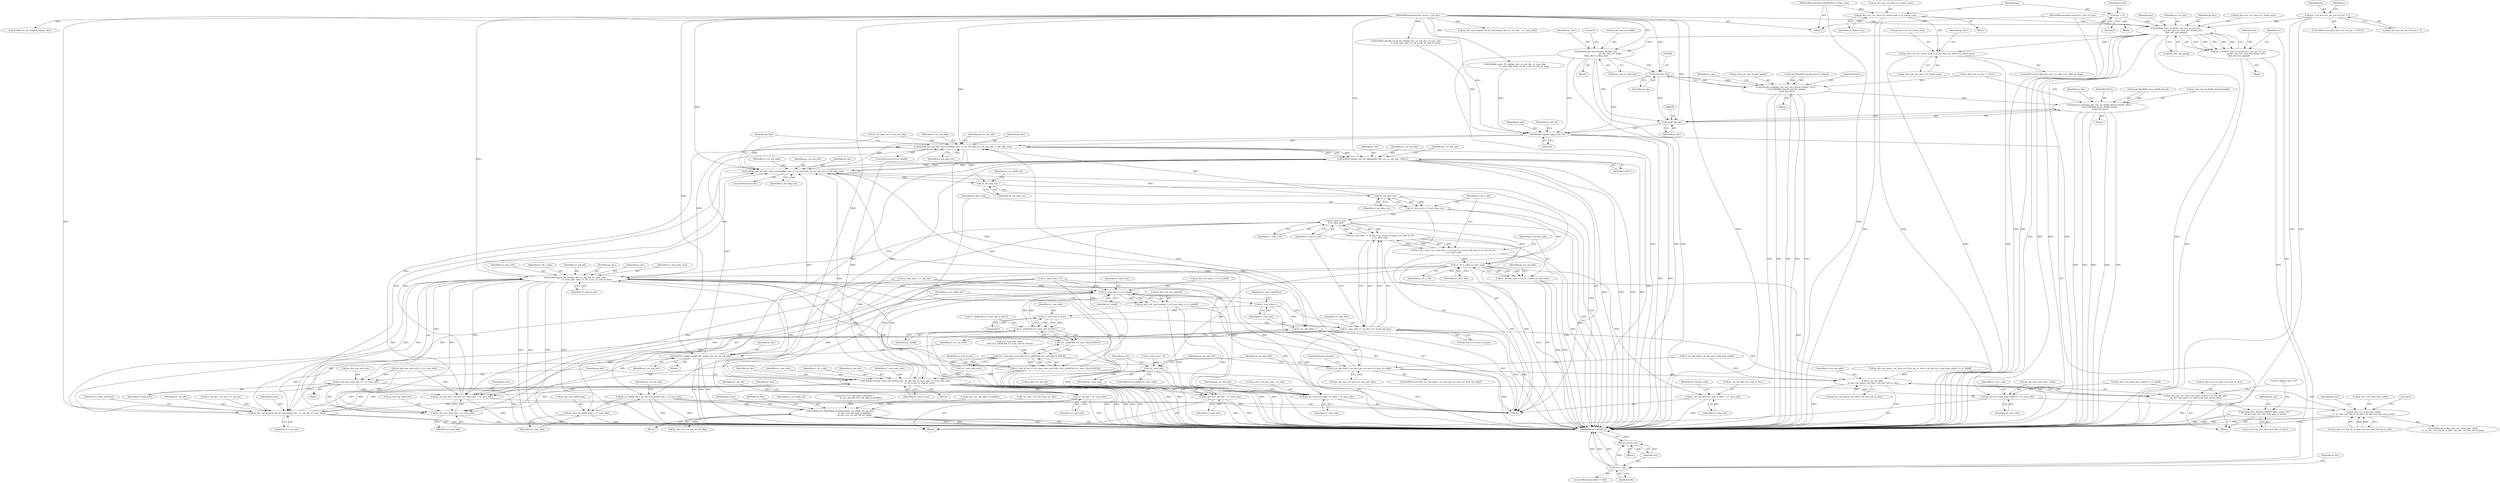 digraph "0_Android_0b23c81c3dd9ec38f7e6806a3955fed1925541a0_1@array" {
"1000369" [label="(Call,ih264d_start_of_pic(ps_dec, poc, ps_cur_poc,\n                        ps_dec->ps_cur_slice->u2_frame_num,\n &ps_dec->ps_pps[j]))"];
"1000132" [label="(MethodParameterIn,dec_struct_t * ps_dec)"];
"1000280" [label="(Call,poc = ps_dec->ps_cur_pic->i4_poc + 2)"];
"1000249" [label="(Call,poc = 0)"];
"1000136" [label="(MethodParameterIn,pocstruct_t *ps_cur_poc)"];
"1000238" [label="(Call,ps_dec->ps_cur_slice->u2_frame_num = u2_frame_num)"];
"1000135" [label="(MethodParameterIn,UWORD16 u2_frame_num)"];
"1000367" [label="(Call,ret = ih264d_start_of_pic(ps_dec, poc, ps_cur_poc,\n                        ps_dec->ps_cur_slice->u2_frame_num,\n &ps_dec->ps_pps[j]))"];
"1000385" [label="(Call,ret != OK)"];
"1000389" [label="(Return,return ret;)"];
"1000408" [label="(Call,ih264d_get_next_display_field(ps_dec,\n                                              ps_dec->ps_out_buffer,\n &(ps_dec->s_disp_op)))"];
"1000463" [label="(Call,(void *)ps_dec)"];
"1000455" [label="(Call,ithread_create(ps_dec->pv_dec_thread_handle, NULL,\n (void *)ih264d_decode_picture_thread,\n (void *)ps_dec))"];
"1000499" [label="(Call,ithread_create(ps_dec->pv_bs_deblk_thread_handle, NULL,\n (void *)ih264d_recon_deblk_thread,\n (void *)ps_dec))"];
"1000507" [label="(Call,(void *)ps_dec)"];
"1001034" [label="(Call,ih264d_update_qp(ps_dec, 0))"];
"1001132" [label="(Call,ih264d_get_mb_info_cavlc_mbaff(ps_dec, i2_cur_mb_addr, ps_cur_mb_info, i2_mb_skip_run))"];
"1001203" [label="(Call,ih264d_update_nnz_for_skipmb(ps_dec, ps_cur_mb_info, CAVLC))"];
"1001138" [label="(Call,ih264d_get_mb_info_cavlc_nonmbaff(ps_dec, i2_cur_mb_addr, ps_cur_mb_info, i2_mb_skip_run))"];
"1001219" [label="(Call,i2_mb_skip_run--)"];
"1001264" [label="(Call,!i2_mb_skip_run)"];
"1001262" [label="(Call,u1_slice_end = !i2_mb_skip_run)"];
"1001274" [label="(Call,u1_end_of_row\n || u1_slice_end)"];
"1001268" [label="(Call,(u1_num_mbs == ps_dec->u1_recon_mb_grp) || u1_end_of_row\n || u1_slice_end)"];
"1001266" [label="(Call,u1_tfr_n_mb = (u1_num_mbs == ps_dec->u1_recon_mb_grp) || u1_end_of_row\n || u1_slice_end)"];
"1001279" [label="(Call,u1_tfr_n_mb || u1_slice_end)"];
"1001071" [label="(Call,!u1_slice_end)"];
"1001277" [label="(Call,u1_decode_nmb = u1_tfr_n_mb || u1_slice_end)"];
"1001282" [label="(Call,ps_cur_mb_info->u1_end_of_slice = u1_slice_end)"];
"1001314" [label="(Call,ih264d_parse_tfr_nmb(ps_dec, u1_mb_idx, u1_num_mbs,\n                                     u1_num_mbs_next, u1_tfr_n_mb, u1_end_of_row))"];
"1001084" [label="(Call,ps_cur_mb_info = ps_dec->ps_nmb_info + u1_num_mbs)"];
"1001086" [label="(Call,ps_dec->ps_nmb_info + u1_num_mbs)"];
"1001091" [label="(Call,ps_dec->u4_num_mbs_cur_nmb = u1_num_mbs)"];
"1001105" [label="(Call,u1_num_mbs >> u1_mbaff)"];
"1001101" [label="(Call,ps_dec->u4_num_pmbair = (u1_num_mbs >> u1_mbaff))"];
"1001108" [label="(Call,ps_cur_deblk_mb = ps_dec->ps_deblk_mbn + u1_num_mbs)"];
"1001150" [label="(Call,ih264d_set_deblocking_parameters(ps_cur_deblk_mb, ps_slice,\n                                             ps_dec->u1_mb_ngbr_availablity,\n                                             ps_dec->u1_cur_mb_fld_dec_flag))"];
"1001110" [label="(Call,ps_dec->ps_deblk_mbn + u1_num_mbs)"];
"1001236" [label="(Call,u1_num_mbs++)"];
"1001259" [label="(Call,u1_num_mbs & 0x01)"];
"1001257" [label="(Call,u1_mbaff && (u1_num_mbs & 0x01))"];
"1001256" [label="(Call,!(u1_mbaff && (u1_num_mbs & 0x01)))"];
"1001253" [label="(Call,(!u1_num_mbs_next) && (!(u1_mbaff && (u1_num_mbs & 0x01))))"];
"1001251" [label="(Call,u1_end_of_row = (!u1_num_mbs_next) && (!(u1_mbaff && (u1_num_mbs & 0x01))))"];
"1001328" [label="(Call,ih264d_decode_recon_tfr_nmb(ps_dec, u1_mb_idx, u1_num_mbs, u1_num_mbs_next,\n                                            u1_tfr_n_mb, u1_end_of_row))"];
"1001335" [label="(Call,ps_dec->u2_total_mbs_coded += u1_num_mbs)"];
"1001408" [label="(Call,ps_dec->u2_total_mbs_coded\n >= ps_dec->u2_frm_ht_in_mbs * ps_dec->u2_frm_wd_in_mbs)"];
"1001345" [label="(Call,u1_mb_idx = u1_num_mbs)"];
"1001290" [label="(Call,ps_dec->pf_mvpred_ref_tfr_nby2mb(ps_dec, u1_mb_idx, u1_num_mbs))"];
"1001348" [label="(Call,ps_dec->u1_mb_idx = u1_num_mbs)"];
"1001269" [label="(Call,u1_num_mbs == ps_dec->u1_recon_mb_grp)"];
"1001321" [label="(Call,ps_dec->ps_nmb_info +=  u1_num_mbs)"];
"1001234" [label="(Call,i2_cur_mb_addr++)"];
"1001076" [label="(Call,i2_cur_mb_addr > ps_dec->ps_cur_sps->u2_max_mb_addr)"];
"1001364" [label="(Call,i2_cur_mb_addr\n - ps_dec->ps_parse_cur_slice->u4_first_mb_in_slice)"];
"1001358" [label="(Call,ps_dec->ps_cur_slice->u4_mbs_in_slice = i2_cur_mb_addr\n - ps_dec->ps_parse_cur_slice->u4_first_mb_in_slice)"];
"1001371" [label="(Call,H264_DEC_DEBUG_PRINT(\"Mbs in slice: %d\n\", ps_dec->ps_cur_slice->u4_mbs_in_slice))"];
"1001231" [label="(Call,ih264d_update_mbaff_left_nnz(ps_dec, ps_cur_mb_info))"];
"1000901" [label="(Call,ps_dec->u2_prv_frame_num = ps_dec->ps_cur_slice->u2_frame_num)"];
"1001105" [label="(Call,u1_num_mbs >> u1_mbaff)"];
"1001234" [label="(Call,i2_cur_mb_addr++)"];
"1000465" [label="(Identifier,ps_dec)"];
"1000910" [label="(Call,ps_dec->ps_parse_cur_slice->u4_first_mb_in_slice = ps_dec->u2_total_mbs_coded >> u1_mbaff)"];
"1000660" [label="(Call,ps_dec->pf_mvpred_ref_tfr_nby2mb(ps_dec, u1_mb_idx,    u1_num_mbs))"];
"1000385" [label="(Call,ret != OK)"];
"1000388" [label="(Block,)"];
"1001267" [label="(Identifier,u1_tfr_n_mb)"];
"1000275" [label="(Call,ps_dec->ps_cur_pic != NULL)"];
"1001109" [label="(Identifier,ps_cur_deblk_mb)"];
"1001017" [label="(Call,ps_dec->u2_mby <<= u1_mbaff)"];
"1001239" [label="(Identifier,u1_num_mbsNby2)"];
"1001258" [label="(Identifier,u1_mbaff)"];
"1001252" [label="(Identifier,u1_end_of_row)"];
"1001289" [label="(Block,)"];
"1000507" [label="(Call,(void *)ps_dec)"];
"1001291" [label="(Identifier,ps_dec)"];
"1000463" [label="(Call,(void *)ps_dec)"];
"1000367" [label="(Call,ret = ih264d_start_of_pic(ps_dec, poc, ps_cur_poc,\n                        ps_dec->ps_cur_slice->u2_frame_num,\n &ps_dec->ps_pps[j]))"];
"1001101" [label="(Call,ps_dec->u4_num_pmbair = (u1_num_mbs >> u1_mbaff))"];
"1001070" [label="(ControlStructure,while(!u1_slice_end))"];
"1001153" [label="(Call,ps_dec->u1_mb_ngbr_availablity)"];
"1000166" [label="(Call,* ps_slice = ps_dec->ps_cur_slice)"];
"1001269" [label="(Call,u1_num_mbs == ps_dec->u1_recon_mb_grp)"];
"1000386" [label="(Identifier,ret)"];
"1000503" [label="(Identifier,NULL)"];
"1001110" [label="(Call,ps_dec->ps_deblk_mbn + u1_num_mbs)"];
"1001256" [label="(Call,!(u1_mbaff && (u1_num_mbs & 0x01)))"];
"1001146" [label="(Identifier,ps_dec)"];
"1000250" [label="(Identifier,poc)"];
"1001286" [label="(Identifier,u1_slice_end)"];
"1000369" [label="(Call,ih264d_start_of_pic(ps_dec, poc, ps_cur_poc,\n                        ps_dec->ps_cur_slice->u2_frame_num,\n &ps_dec->ps_pps[j]))"];
"1001264" [label="(Call,!i2_mb_skip_run)"];
"1001315" [label="(Identifier,ps_dec)"];
"1001149" [label="(Block,)"];
"1001293" [label="(Identifier,u1_num_mbs)"];
"1001336" [label="(Call,ps_dec->u2_total_mbs_coded)"];
"1001407" [label="(ControlStructure,if(ps_dec->u2_total_mbs_coded\n >= ps_dec->u2_frm_ht_in_mbs * ps_dec->u2_frm_wd_in_mbs))"];
"1000135" [label="(MethodParameterIn,UWORD16 u2_frame_num)"];
"1001268" [label="(Call,(u1_num_mbs == ps_dec->u1_recon_mb_grp) || u1_end_of_row\n || u1_slice_end)"];
"1001342" [label="(Call,u1_num_mbs = 0)"];
"1001260" [label="(Identifier,u1_num_mbs)"];
"1001274" [label="(Call,u1_end_of_row\n || u1_slice_end)"];
"1001365" [label="(Identifier,i2_cur_mb_addr)"];
"1000371" [label="(Identifier,poc)"];
"1000456" [label="(Call,ps_dec->pv_dec_thread_handle)"];
"1001073" [label="(Block,)"];
"1001075" [label="(ControlStructure,if(i2_cur_mb_addr > ps_dec->ps_cur_sps->u2_max_mb_addr))"];
"1000132" [label="(MethodParameterIn,dec_struct_t * ps_dec)"];
"1001203" [label="(Call,ih264d_update_nnz_for_skipmb(ps_dec, ps_cur_mb_info, CAVLC))"];
"1000901" [label="(Call,ps_dec->u2_prv_frame_num = ps_dec->ps_cur_slice->u2_frame_num)"];
"1001330" [label="(Identifier,u1_mb_idx)"];
"1001210" [label="(Identifier,ps_cur_mb_info)"];
"1001140" [label="(Identifier,i2_cur_mb_addr)"];
"1001102" [label="(Call,ps_dec->u4_num_pmbair)"];
"1001323" [label="(Identifier,ps_dec)"];
"1000460" [label="(Call,(void *)ih264d_decode_picture_thread)"];
"1000209" [label="(Call,ih264d_err_pic_dispbuf_mgr(ps_dec))"];
"1001422" [label="(Identifier,ps_dec)"];
"1001288" [label="(Identifier,u1_decode_nmb)"];
"1001266" [label="(Call,u1_tfr_n_mb = (u1_num_mbs == ps_dec->u1_recon_mb_grp) || u1_end_of_row\n || u1_slice_end)"];
"1001348" [label="(Call,ps_dec->u1_mb_idx = u1_num_mbs)"];
"1001313" [label="(Block,)"];
"1001152" [label="(Identifier,ps_slice)"];
"1000682" [label="(Call,(!u1_num_mbs_next)\n && (!(u1_mbaff && (u1_num_mbs & 0x01))))"];
"1001318" [label="(Identifier,u1_num_mbs_next)"];
"1001337" [label="(Identifier,ps_dec)"];
"1001325" [label="(Identifier,u1_num_mbs)"];
"1001135" [label="(Identifier,ps_cur_mb_info)"];
"1001107" [label="(Identifier,u1_mbaff)"];
"1001341" [label="(Identifier,u1_tfr_n_mb)"];
"1001106" [label="(Identifier,u1_num_mbs)"];
"1001358" [label="(Call,ps_dec->ps_cur_slice->u4_mbs_in_slice = i2_cur_mb_addr\n - ps_dec->ps_parse_cur_slice->u4_first_mb_in_slice)"];
"1001206" [label="(Identifier,CAVLC)"];
"1001280" [label="(Identifier,u1_tfr_n_mb)"];
"1001062" [label="(Call,i2_cur_mb_addr = ps_dec->u2_total_mbs_coded)"];
"1000138" [label="(Block,)"];
"1000419" [label="(Literal,0)"];
"1000410" [label="(Call,ps_dec->ps_out_buffer)"];
"1000500" [label="(Call,ps_dec->pv_bs_deblk_thread_handle)"];
"1001111" [label="(Call,ps_dec->ps_deblk_mbn)"];
"1000345" [label="(Block,)"];
"1001204" [label="(Identifier,ps_dec)"];
"1001098" [label="(Identifier,ps_cur_mb_info)"];
"1000384" [label="(ControlStructure,if(ret != OK))"];
"1000721" [label="(Call,ih264d_decode_recon_tfr_nmb(ps_dec, u1_mb_idx, u1_num_mbs,\n                            u1_num_mbs_next, u1_tfr_n_mb, u1_end_of_row))"];
"1000387" [label="(Identifier,OK)"];
"1000245" [label="(Block,)"];
"1001366" [label="(Call,ps_dec->ps_parse_cur_slice->u4_first_mb_in_slice)"];
"1000282" [label="(Call,ps_dec->ps_cur_pic->i4_poc + 2)"];
"1001085" [label="(Identifier,ps_cur_mb_info)"];
"1001262" [label="(Call,u1_slice_end = !i2_mb_skip_run)"];
"1001346" [label="(Identifier,u1_mb_idx)"];
"1000916" [label="(Call,ps_dec->u2_total_mbs_coded >> u1_mbaff)"];
"1001047" [label="(Call,u1_num_mbs = u1_mb_idx)"];
"1001137" [label="(ControlStructure,else)"];
"1001072" [label="(Identifier,u1_slice_end)"];
"1000396" [label="(Identifier,ps_dec)"];
"1001036" [label="(Literal,0)"];
"1001037" [label="(Call,u1_mb_idx = ps_dec->u1_mb_idx)"];
"1001371" [label="(Call,H264_DEC_DEBUG_PRINT(\"Mbs in slice: %d\n\", ps_dec->ps_cur_slice->u4_mbs_in_slice))"];
"1001138" [label="(Call,ih264d_get_mb_info_cavlc_nonmbaff(ps_dec, i2_cur_mb_addr, ps_cur_mb_info, i2_mb_skip_run))"];
"1001093" [label="(Identifier,ps_dec)"];
"1001339" [label="(Identifier,u1_num_mbs)"];
"1001223" [label="(Identifier,ps_cur_deblk_mb)"];
"1000459" [label="(Identifier,NULL)"];
"1001349" [label="(Call,ps_dec->u1_mb_idx)"];
"1000493" [label="(Block,)"];
"1001130" [label="(ControlStructure,if (u1_mbaff))"];
"1001236" [label="(Call,u1_num_mbs++)"];
"1001132" [label="(Call,ih264d_get_mb_info_cavlc_mbaff(ps_dec, i2_cur_mb_addr, ps_cur_mb_info, i2_mb_skip_run))"];
"1001092" [label="(Call,ps_dec->u4_num_mbs_cur_nmb)"];
"1001317" [label="(Identifier,u1_num_mbs)"];
"1000409" [label="(Identifier,ps_dec)"];
"1001261" [label="(Literal,0x01)"];
"1000455" [label="(Call,ithread_create(ps_dec->pv_dec_thread_handle, NULL,\n (void *)ih264d_decode_picture_thread,\n (void *)ps_dec))"];
"1001284" [label="(Identifier,ps_cur_mb_info)"];
"1001322" [label="(Call,ps_dec->ps_nmb_info)"];
"1001235" [label="(Identifier,i2_cur_mb_addr)"];
"1001231" [label="(Call,ih264d_update_mbaff_left_nnz(ps_dec, ps_cur_mb_info))"];
"1000499" [label="(Call,ithread_create(ps_dec->pv_bs_deblk_thread_handle, NULL,\n (void *)ih264d_recon_deblk_thread,\n (void *)ps_dec))"];
"1001278" [label="(Identifier,u1_decode_nmb)"];
"1001151" [label="(Identifier,ps_cur_deblk_mb)"];
"1000902" [label="(Call,ps_dec->u2_prv_frame_num)"];
"1001332" [label="(Identifier,u1_num_mbs_next)"];
"1001276" [label="(Identifier,u1_slice_end)"];
"1001083" [label="(ControlStructure,break;)"];
"1001381" [label="(Identifier,ps_dec)"];
"1001084" [label="(Call,ps_cur_mb_info = ps_dec->ps_nmb_info + u1_num_mbs)"];
"1001141" [label="(Identifier,ps_cur_mb_info)"];
"1001282" [label="(Call,ps_cur_mb_info->u1_end_of_slice = u1_slice_end)"];
"1001327" [label="(Block,)"];
"1001114" [label="(Identifier,u1_num_mbs)"];
"1001232" [label="(Identifier,ps_dec)"];
"1001364" [label="(Call,i2_cur_mb_addr\n - ps_dec->ps_parse_cur_slice->u4_first_mb_in_slice)"];
"1001091" [label="(Call,ps_dec->u4_num_mbs_cur_nmb = u1_num_mbs)"];
"1001233" [label="(Identifier,ps_cur_mb_info)"];
"1001329" [label="(Identifier,ps_dec)"];
"1001352" [label="(Identifier,u1_num_mbs)"];
"1001295" [label="(Identifier,u1_num_mbsNby2)"];
"1001345" [label="(Call,u1_mb_idx = u1_num_mbs)"];
"1000468" [label="(Identifier,ps_dec)"];
"1000244" [label="(Identifier,u2_frame_num)"];
"1001265" [label="(Identifier,i2_mb_skip_run)"];
"1000895" [label="(ControlStructure,if(ps_dec->ps_cur_slice->u1_field_pic_flag))"];
"1000407" [label="(Block,)"];
"1001283" [label="(Call,ps_cur_mb_info->u1_end_of_slice)"];
"1001220" [label="(Identifier,i2_mb_skip_run)"];
"1000290" [label="(Identifier,j)"];
"1001408" [label="(Call,ps_dec->u2_total_mbs_coded\n >= ps_dec->u2_frm_ht_in_mbs * ps_dec->u2_frm_wd_in_mbs)"];
"1001067" [label="(Call,i2_mb_skip_run = num_mb_skip)"];
"1001277" [label="(Call,u1_decode_nmb = u1_tfr_n_mb || u1_slice_end)"];
"1001253" [label="(Call,(!u1_num_mbs_next) && (!(u1_mbaff && (u1_num_mbs & 0x01))))"];
"1001263" [label="(Identifier,u1_slice_end)"];
"1001219" [label="(Call,i2_mb_skip_run--)"];
"1001071" [label="(Call,!u1_slice_end)"];
"1000238" [label="(Call,ps_dec->ps_cur_slice->u2_frame_num = u2_frame_num)"];
"1001279" [label="(Call,u1_tfr_n_mb || u1_slice_end)"];
"1001139" [label="(Identifier,ps_dec)"];
"1001270" [label="(Identifier,u1_num_mbs)"];
"1001086" [label="(Call,ps_dec->ps_nmb_info + u1_num_mbs)"];
"1001254" [label="(Call,!u1_num_mbs_next)"];
"1001108" [label="(Call,ps_cur_deblk_mb = ps_dec->ps_deblk_mbn + u1_num_mbs)"];
"1001078" [label="(Call,ps_dec->ps_cur_sps->u2_max_mb_addr)"];
"1001347" [label="(Identifier,u1_num_mbs)"];
"1001319" [label="(Identifier,u1_tfr_n_mb)"];
"1000512" [label="(Identifier,ps_dec)"];
"1001331" [label="(Identifier,u1_num_mbs)"];
"1001281" [label="(Identifier,u1_slice_end)"];
"1001355" [label="(Identifier,ps_dec)"];
"1001090" [label="(Identifier,u1_num_mbs)"];
"1001150" [label="(Call,ih264d_set_deblocking_parameters(ps_cur_deblk_mb, ps_slice,\n                                             ps_dec->u1_mb_ngbr_availablity,\n                                             ps_dec->u1_cur_mb_fld_dec_flag))"];
"1000255" [label="(Identifier,ps_dec)"];
"1001412" [label="(Call,ps_dec->u2_frm_ht_in_mbs * ps_dec->u2_frm_wd_in_mbs)"];
"1001372" [label="(Literal,\"Mbs in slice: %d\n\")"];
"1001275" [label="(Identifier,u1_end_of_row)"];
"1001156" [label="(Call,ps_dec->u1_cur_mb_fld_dec_flag)"];
"1001328" [label="(Call,ih264d_decode_recon_tfr_nmb(ps_dec, u1_mb_idx, u1_num_mbs, u1_num_mbs_next,\n                                            u1_tfr_n_mb, u1_end_of_row))"];
"1001087" [label="(Call,ps_dec->ps_nmb_info)"];
"1000378" [label="(Call,&ps_dec->ps_pps[j])"];
"1000239" [label="(Call,ps_dec->ps_cur_slice->u2_frame_num)"];
"1001333" [label="(Identifier,u1_tfr_n_mb)"];
"1000280" [label="(Call,poc = ps_dec->ps_cur_pic->i4_poc + 2)"];
"1000372" [label="(Identifier,ps_cur_poc)"];
"1001320" [label="(Identifier,u1_end_of_row)"];
"1001205" [label="(Identifier,ps_cur_mb_info)"];
"1000454" [label="(Block,)"];
"1000389" [label="(Return,return ret;)"];
"1000368" [label="(Identifier,ret)"];
"1000509" [label="(Identifier,ps_dec)"];
"1000390" [label="(Identifier,ret)"];
"1001117" [label="(Identifier,ps_cur_mb_info)"];
"1000714" [label="(Call,ps_dec->ps_nmb_info += u1_num_mbs)"];
"1001350" [label="(Identifier,ps_dec)"];
"1000905" [label="(Call,ps_dec->ps_cur_slice->u2_frame_num)"];
"1001257" [label="(Call,u1_mbaff && (u1_num_mbs & 0x01))"];
"1001230" [label="(Block,)"];
"1000686" [label="(Call,u1_mbaff && (u1_num_mbs & 0x01))"];
"1000251" [label="(Literal,0)"];
"1001334" [label="(Identifier,u1_end_of_row)"];
"1001271" [label="(Call,ps_dec->u1_recon_mb_grp)"];
"1000408" [label="(Call,ih264d_get_next_display_field(ps_dec,\n                                              ps_dec->ps_out_buffer,\n &(ps_dec->s_disp_op)))"];
"1000707" [label="(Call,ih264d_parse_tfr_nmb(ps_dec, u1_mb_idx, u1_num_mbs,\n                            u1_num_mbs_next, u1_tfr_n_mb, u1_end_of_row))"];
"1000281" [label="(Identifier,poc)"];
"1001290" [label="(Call,ps_dec->pf_mvpred_ref_tfr_nby2mb(ps_dec, u1_mb_idx, u1_num_mbs))"];
"1001251" [label="(Call,u1_end_of_row = (!u1_num_mbs_next) && (!(u1_mbaff && (u1_num_mbs & 0x01))))"];
"1000249" [label="(Call,poc = 0)"];
"1001038" [label="(Identifier,u1_mb_idx)"];
"1000621" [label="(Call,ps_dec->u1_mb_ngbr_availablity =\n                    ps_cur_mb_info->u1_mb_ngbr_availablity)"];
"1000370" [label="(Identifier,ps_dec)"];
"1001237" [label="(Identifier,u1_num_mbs)"];
"1000413" [label="(Call,&(ps_dec->s_disp_op))"];
"1001095" [label="(Identifier,u1_num_mbs)"];
"1001077" [label="(Identifier,i2_cur_mb_addr)"];
"1001050" [label="(Call,u1_slice_end = 0)"];
"1001427" [label="(MethodReturn,WORD32)"];
"1001161" [label="(Identifier,ps_dec)"];
"1001409" [label="(Call,ps_dec->u2_total_mbs_coded)"];
"1000373" [label="(Call,ps_dec->ps_cur_slice->u2_frame_num)"];
"1000237" [label="(Block,)"];
"1001359" [label="(Call,ps_dec->ps_cur_slice->u4_mbs_in_slice)"];
"1001316" [label="(Identifier,u1_mb_idx)"];
"1001076" [label="(Call,i2_cur_mb_addr > ps_dec->ps_cur_sps->u2_max_mb_addr)"];
"1001321" [label="(Call,ps_dec->ps_nmb_info +=  u1_num_mbs)"];
"1001426" [label="(Literal,0)"];
"1001142" [label="(Identifier,i2_mb_skip_run)"];
"1000913" [label="(Identifier,ps_dec)"];
"1000504" [label="(Call,(void *)ih264d_recon_deblk_thread)"];
"1001136" [label="(Identifier,i2_mb_skip_run)"];
"1001373" [label="(Call,ps_dec->ps_cur_slice->u4_mbs_in_slice)"];
"1001292" [label="(Identifier,u1_mb_idx)"];
"1001259" [label="(Call,u1_num_mbs & 0x01)"];
"1001034" [label="(Call,ih264d_update_qp(ps_dec, 0))"];
"1001335" [label="(Call,ps_dec->u2_total_mbs_coded += u1_num_mbs)"];
"1001314" [label="(Call,ih264d_parse_tfr_nmb(ps_dec, u1_mb_idx, u1_num_mbs,\n                                     u1_num_mbs_next, u1_tfr_n_mb, u1_end_of_row))"];
"1001035" [label="(Identifier,ps_dec)"];
"1001133" [label="(Identifier,ps_dec)"];
"1001134" [label="(Identifier,i2_cur_mb_addr)"];
"1000274" [label="(ControlStructure,if(ps_dec->ps_cur_pic != NULL))"];
"1000136" [label="(MethodParameterIn,pocstruct_t *ps_cur_poc)"];
"1000369" -> "1000367"  [label="AST: "];
"1000369" -> "1000378"  [label="CFG: "];
"1000370" -> "1000369"  [label="AST: "];
"1000371" -> "1000369"  [label="AST: "];
"1000372" -> "1000369"  [label="AST: "];
"1000373" -> "1000369"  [label="AST: "];
"1000378" -> "1000369"  [label="AST: "];
"1000367" -> "1000369"  [label="CFG: "];
"1000369" -> "1001427"  [label="DDG: "];
"1000369" -> "1001427"  [label="DDG: "];
"1000369" -> "1001427"  [label="DDG: "];
"1000369" -> "1001427"  [label="DDG: "];
"1000369" -> "1001427"  [label="DDG: "];
"1000369" -> "1000367"  [label="DDG: "];
"1000369" -> "1000367"  [label="DDG: "];
"1000369" -> "1000367"  [label="DDG: "];
"1000369" -> "1000367"  [label="DDG: "];
"1000369" -> "1000367"  [label="DDG: "];
"1000132" -> "1000369"  [label="DDG: "];
"1000280" -> "1000369"  [label="DDG: "];
"1000249" -> "1000369"  [label="DDG: "];
"1000136" -> "1000369"  [label="DDG: "];
"1000238" -> "1000369"  [label="DDG: "];
"1000369" -> "1000408"  [label="DDG: "];
"1000369" -> "1000901"  [label="DDG: "];
"1000132" -> "1000131"  [label="AST: "];
"1000132" -> "1001427"  [label="DDG: "];
"1000132" -> "1000209"  [label="DDG: "];
"1000132" -> "1000408"  [label="DDG: "];
"1000132" -> "1000463"  [label="DDG: "];
"1000132" -> "1000507"  [label="DDG: "];
"1000132" -> "1000660"  [label="DDG: "];
"1000132" -> "1000707"  [label="DDG: "];
"1000132" -> "1000721"  [label="DDG: "];
"1000132" -> "1001034"  [label="DDG: "];
"1000132" -> "1001132"  [label="DDG: "];
"1000132" -> "1001138"  [label="DDG: "];
"1000132" -> "1001203"  [label="DDG: "];
"1000132" -> "1001231"  [label="DDG: "];
"1000132" -> "1001290"  [label="DDG: "];
"1000132" -> "1001314"  [label="DDG: "];
"1000132" -> "1001328"  [label="DDG: "];
"1000280" -> "1000274"  [label="AST: "];
"1000280" -> "1000282"  [label="CFG: "];
"1000281" -> "1000280"  [label="AST: "];
"1000282" -> "1000280"  [label="AST: "];
"1000290" -> "1000280"  [label="CFG: "];
"1000280" -> "1001427"  [label="DDG: "];
"1000280" -> "1001427"  [label="DDG: "];
"1000249" -> "1000245"  [label="AST: "];
"1000249" -> "1000251"  [label="CFG: "];
"1000250" -> "1000249"  [label="AST: "];
"1000251" -> "1000249"  [label="AST: "];
"1000255" -> "1000249"  [label="CFG: "];
"1000249" -> "1001427"  [label="DDG: "];
"1000136" -> "1000131"  [label="AST: "];
"1000136" -> "1001427"  [label="DDG: "];
"1000238" -> "1000237"  [label="AST: "];
"1000238" -> "1000244"  [label="CFG: "];
"1000239" -> "1000238"  [label="AST: "];
"1000244" -> "1000238"  [label="AST: "];
"1000250" -> "1000238"  [label="CFG: "];
"1000238" -> "1001427"  [label="DDG: "];
"1000238" -> "1001427"  [label="DDG: "];
"1000135" -> "1000238"  [label="DDG: "];
"1000238" -> "1000901"  [label="DDG: "];
"1000135" -> "1000131"  [label="AST: "];
"1000135" -> "1001427"  [label="DDG: "];
"1000367" -> "1000345"  [label="AST: "];
"1000368" -> "1000367"  [label="AST: "];
"1000386" -> "1000367"  [label="CFG: "];
"1000367" -> "1001427"  [label="DDG: "];
"1000367" -> "1000385"  [label="DDG: "];
"1000385" -> "1000384"  [label="AST: "];
"1000385" -> "1000387"  [label="CFG: "];
"1000386" -> "1000385"  [label="AST: "];
"1000387" -> "1000385"  [label="AST: "];
"1000390" -> "1000385"  [label="CFG: "];
"1000396" -> "1000385"  [label="CFG: "];
"1000385" -> "1001427"  [label="DDG: "];
"1000385" -> "1001427"  [label="DDG: "];
"1000385" -> "1001427"  [label="DDG: "];
"1000385" -> "1000389"  [label="DDG: "];
"1000389" -> "1000388"  [label="AST: "];
"1000389" -> "1000390"  [label="CFG: "];
"1000390" -> "1000389"  [label="AST: "];
"1001427" -> "1000389"  [label="CFG: "];
"1000389" -> "1001427"  [label="DDG: "];
"1000390" -> "1000389"  [label="DDG: "];
"1000408" -> "1000407"  [label="AST: "];
"1000408" -> "1000413"  [label="CFG: "];
"1000409" -> "1000408"  [label="AST: "];
"1000410" -> "1000408"  [label="AST: "];
"1000413" -> "1000408"  [label="AST: "];
"1000419" -> "1000408"  [label="CFG: "];
"1000408" -> "1001427"  [label="DDG: "];
"1000408" -> "1001427"  [label="DDG: "];
"1000408" -> "1001427"  [label="DDG: "];
"1000408" -> "1000463"  [label="DDG: "];
"1000408" -> "1000507"  [label="DDG: "];
"1000408" -> "1001034"  [label="DDG: "];
"1000463" -> "1000455"  [label="AST: "];
"1000463" -> "1000465"  [label="CFG: "];
"1000464" -> "1000463"  [label="AST: "];
"1000465" -> "1000463"  [label="AST: "];
"1000455" -> "1000463"  [label="CFG: "];
"1000463" -> "1000455"  [label="DDG: "];
"1000463" -> "1000507"  [label="DDG: "];
"1000463" -> "1001034"  [label="DDG: "];
"1000455" -> "1000454"  [label="AST: "];
"1000456" -> "1000455"  [label="AST: "];
"1000459" -> "1000455"  [label="AST: "];
"1000460" -> "1000455"  [label="AST: "];
"1000468" -> "1000455"  [label="CFG: "];
"1000455" -> "1001427"  [label="DDG: "];
"1000455" -> "1001427"  [label="DDG: "];
"1000455" -> "1001427"  [label="DDG: "];
"1000455" -> "1001427"  [label="DDG: "];
"1000455" -> "1001427"  [label="DDG: "];
"1000275" -> "1000455"  [label="DDG: "];
"1000460" -> "1000455"  [label="DDG: "];
"1000455" -> "1000499"  [label="DDG: "];
"1000499" -> "1000493"  [label="AST: "];
"1000499" -> "1000507"  [label="CFG: "];
"1000500" -> "1000499"  [label="AST: "];
"1000503" -> "1000499"  [label="AST: "];
"1000504" -> "1000499"  [label="AST: "];
"1000507" -> "1000499"  [label="AST: "];
"1000512" -> "1000499"  [label="CFG: "];
"1000499" -> "1001427"  [label="DDG: "];
"1000499" -> "1001427"  [label="DDG: "];
"1000499" -> "1001427"  [label="DDG: "];
"1000499" -> "1001427"  [label="DDG: "];
"1000499" -> "1001427"  [label="DDG: "];
"1000275" -> "1000499"  [label="DDG: "];
"1000504" -> "1000499"  [label="DDG: "];
"1000507" -> "1000499"  [label="DDG: "];
"1000507" -> "1000509"  [label="CFG: "];
"1000508" -> "1000507"  [label="AST: "];
"1000509" -> "1000507"  [label="AST: "];
"1000507" -> "1001034"  [label="DDG: "];
"1001034" -> "1000138"  [label="AST: "];
"1001034" -> "1001036"  [label="CFG: "];
"1001035" -> "1001034"  [label="AST: "];
"1001036" -> "1001034"  [label="AST: "];
"1001038" -> "1001034"  [label="CFG: "];
"1001034" -> "1001427"  [label="DDG: "];
"1001034" -> "1001427"  [label="DDG: "];
"1000707" -> "1001034"  [label="DDG: "];
"1000721" -> "1001034"  [label="DDG: "];
"1001034" -> "1001132"  [label="DDG: "];
"1001034" -> "1001138"  [label="DDG: "];
"1001132" -> "1001130"  [label="AST: "];
"1001132" -> "1001136"  [label="CFG: "];
"1001133" -> "1001132"  [label="AST: "];
"1001134" -> "1001132"  [label="AST: "];
"1001135" -> "1001132"  [label="AST: "];
"1001136" -> "1001132"  [label="AST: "];
"1001146" -> "1001132"  [label="CFG: "];
"1001132" -> "1001427"  [label="DDG: "];
"1001231" -> "1001132"  [label="DDG: "];
"1001328" -> "1001132"  [label="DDG: "];
"1001314" -> "1001132"  [label="DDG: "];
"1001203" -> "1001132"  [label="DDG: "];
"1001076" -> "1001132"  [label="DDG: "];
"1001084" -> "1001132"  [label="DDG: "];
"1001264" -> "1001132"  [label="DDG: "];
"1001067" -> "1001132"  [label="DDG: "];
"1001132" -> "1001203"  [label="DDG: "];
"1001132" -> "1001203"  [label="DDG: "];
"1001132" -> "1001219"  [label="DDG: "];
"1001132" -> "1001234"  [label="DDG: "];
"1001203" -> "1001073"  [label="AST: "];
"1001203" -> "1001206"  [label="CFG: "];
"1001204" -> "1001203"  [label="AST: "];
"1001205" -> "1001203"  [label="AST: "];
"1001206" -> "1001203"  [label="AST: "];
"1001210" -> "1001203"  [label="CFG: "];
"1001203" -> "1001427"  [label="DDG: "];
"1001203" -> "1001427"  [label="DDG: "];
"1001203" -> "1001427"  [label="DDG: "];
"1001203" -> "1001427"  [label="DDG: "];
"1001203" -> "1001138"  [label="DDG: "];
"1001138" -> "1001203"  [label="DDG: "];
"1001138" -> "1001203"  [label="DDG: "];
"1001203" -> "1001231"  [label="DDG: "];
"1001203" -> "1001231"  [label="DDG: "];
"1001203" -> "1001290"  [label="DDG: "];
"1001138" -> "1001137"  [label="AST: "];
"1001138" -> "1001142"  [label="CFG: "];
"1001139" -> "1001138"  [label="AST: "];
"1001140" -> "1001138"  [label="AST: "];
"1001141" -> "1001138"  [label="AST: "];
"1001142" -> "1001138"  [label="AST: "];
"1001146" -> "1001138"  [label="CFG: "];
"1001138" -> "1001427"  [label="DDG: "];
"1001231" -> "1001138"  [label="DDG: "];
"1001328" -> "1001138"  [label="DDG: "];
"1001314" -> "1001138"  [label="DDG: "];
"1001076" -> "1001138"  [label="DDG: "];
"1001084" -> "1001138"  [label="DDG: "];
"1001264" -> "1001138"  [label="DDG: "];
"1001067" -> "1001138"  [label="DDG: "];
"1001138" -> "1001219"  [label="DDG: "];
"1001138" -> "1001234"  [label="DDG: "];
"1001219" -> "1001073"  [label="AST: "];
"1001219" -> "1001220"  [label="CFG: "];
"1001220" -> "1001219"  [label="AST: "];
"1001223" -> "1001219"  [label="CFG: "];
"1001219" -> "1001264"  [label="DDG: "];
"1001264" -> "1001262"  [label="AST: "];
"1001264" -> "1001265"  [label="CFG: "];
"1001265" -> "1001264"  [label="AST: "];
"1001262" -> "1001264"  [label="CFG: "];
"1001264" -> "1001427"  [label="DDG: "];
"1001264" -> "1001262"  [label="DDG: "];
"1001262" -> "1001073"  [label="AST: "];
"1001263" -> "1001262"  [label="AST: "];
"1001267" -> "1001262"  [label="CFG: "];
"1001262" -> "1001427"  [label="DDG: "];
"1001262" -> "1001274"  [label="DDG: "];
"1001262" -> "1001279"  [label="DDG: "];
"1001274" -> "1001268"  [label="AST: "];
"1001274" -> "1001275"  [label="CFG: "];
"1001274" -> "1001276"  [label="CFG: "];
"1001275" -> "1001274"  [label="AST: "];
"1001276" -> "1001274"  [label="AST: "];
"1001268" -> "1001274"  [label="CFG: "];
"1001274" -> "1001427"  [label="DDG: "];
"1001274" -> "1001268"  [label="DDG: "];
"1001274" -> "1001268"  [label="DDG: "];
"1001251" -> "1001274"  [label="DDG: "];
"1001274" -> "1001279"  [label="DDG: "];
"1001274" -> "1001314"  [label="DDG: "];
"1001274" -> "1001328"  [label="DDG: "];
"1001268" -> "1001266"  [label="AST: "];
"1001268" -> "1001269"  [label="CFG: "];
"1001269" -> "1001268"  [label="AST: "];
"1001266" -> "1001268"  [label="CFG: "];
"1001268" -> "1001427"  [label="DDG: "];
"1001268" -> "1001427"  [label="DDG: "];
"1001268" -> "1001266"  [label="DDG: "];
"1001268" -> "1001266"  [label="DDG: "];
"1001269" -> "1001268"  [label="DDG: "];
"1001269" -> "1001268"  [label="DDG: "];
"1001266" -> "1001073"  [label="AST: "];
"1001267" -> "1001266"  [label="AST: "];
"1001278" -> "1001266"  [label="CFG: "];
"1001266" -> "1001427"  [label="DDG: "];
"1001266" -> "1001279"  [label="DDG: "];
"1001279" -> "1001277"  [label="AST: "];
"1001279" -> "1001280"  [label="CFG: "];
"1001279" -> "1001281"  [label="CFG: "];
"1001280" -> "1001279"  [label="AST: "];
"1001281" -> "1001279"  [label="AST: "];
"1001277" -> "1001279"  [label="CFG: "];
"1001279" -> "1001427"  [label="DDG: "];
"1001279" -> "1001071"  [label="DDG: "];
"1001279" -> "1001277"  [label="DDG: "];
"1001279" -> "1001277"  [label="DDG: "];
"1001279" -> "1001282"  [label="DDG: "];
"1001279" -> "1001314"  [label="DDG: "];
"1001279" -> "1001328"  [label="DDG: "];
"1001071" -> "1001070"  [label="AST: "];
"1001071" -> "1001072"  [label="CFG: "];
"1001072" -> "1001071"  [label="AST: "];
"1001077" -> "1001071"  [label="CFG: "];
"1001355" -> "1001071"  [label="CFG: "];
"1001071" -> "1001427"  [label="DDG: "];
"1001071" -> "1001427"  [label="DDG: "];
"1001050" -> "1001071"  [label="DDG: "];
"1001277" -> "1001073"  [label="AST: "];
"1001278" -> "1001277"  [label="AST: "];
"1001284" -> "1001277"  [label="CFG: "];
"1001277" -> "1001427"  [label="DDG: "];
"1001277" -> "1001427"  [label="DDG: "];
"1001282" -> "1001073"  [label="AST: "];
"1001282" -> "1001286"  [label="CFG: "];
"1001283" -> "1001282"  [label="AST: "];
"1001286" -> "1001282"  [label="AST: "];
"1001288" -> "1001282"  [label="CFG: "];
"1001282" -> "1001427"  [label="DDG: "];
"1001314" -> "1001313"  [label="AST: "];
"1001314" -> "1001320"  [label="CFG: "];
"1001315" -> "1001314"  [label="AST: "];
"1001316" -> "1001314"  [label="AST: "];
"1001317" -> "1001314"  [label="AST: "];
"1001318" -> "1001314"  [label="AST: "];
"1001319" -> "1001314"  [label="AST: "];
"1001320" -> "1001314"  [label="AST: "];
"1001323" -> "1001314"  [label="CFG: "];
"1001314" -> "1001427"  [label="DDG: "];
"1001314" -> "1001427"  [label="DDG: "];
"1001314" -> "1001427"  [label="DDG: "];
"1001314" -> "1001427"  [label="DDG: "];
"1001314" -> "1001427"  [label="DDG: "];
"1001314" -> "1001084"  [label="DDG: "];
"1001314" -> "1001086"  [label="DDG: "];
"1001314" -> "1001091"  [label="DDG: "];
"1001314" -> "1001105"  [label="DDG: "];
"1001290" -> "1001314"  [label="DDG: "];
"1001290" -> "1001314"  [label="DDG: "];
"1001290" -> "1001314"  [label="DDG: "];
"1001254" -> "1001314"  [label="DDG: "];
"1001251" -> "1001314"  [label="DDG: "];
"1001314" -> "1001321"  [label="DDG: "];
"1001314" -> "1001335"  [label="DDG: "];
"1001314" -> "1001345"  [label="DDG: "];
"1001314" -> "1001348"  [label="DDG: "];
"1001084" -> "1001073"  [label="AST: "];
"1001084" -> "1001086"  [label="CFG: "];
"1001085" -> "1001084"  [label="AST: "];
"1001086" -> "1001084"  [label="AST: "];
"1001093" -> "1001084"  [label="CFG: "];
"1001084" -> "1001427"  [label="DDG: "];
"1000714" -> "1001084"  [label="DDG: "];
"1001321" -> "1001084"  [label="DDG: "];
"1001269" -> "1001084"  [label="DDG: "];
"1001047" -> "1001084"  [label="DDG: "];
"1001342" -> "1001084"  [label="DDG: "];
"1001328" -> "1001084"  [label="DDG: "];
"1001086" -> "1001090"  [label="CFG: "];
"1001087" -> "1001086"  [label="AST: "];
"1001090" -> "1001086"  [label="AST: "];
"1001086" -> "1001427"  [label="DDG: "];
"1000714" -> "1001086"  [label="DDG: "];
"1001321" -> "1001086"  [label="DDG: "];
"1001269" -> "1001086"  [label="DDG: "];
"1001047" -> "1001086"  [label="DDG: "];
"1001342" -> "1001086"  [label="DDG: "];
"1001328" -> "1001086"  [label="DDG: "];
"1001091" -> "1001073"  [label="AST: "];
"1001091" -> "1001095"  [label="CFG: "];
"1001092" -> "1001091"  [label="AST: "];
"1001095" -> "1001091"  [label="AST: "];
"1001098" -> "1001091"  [label="CFG: "];
"1001269" -> "1001091"  [label="DDG: "];
"1001047" -> "1001091"  [label="DDG: "];
"1001342" -> "1001091"  [label="DDG: "];
"1001328" -> "1001091"  [label="DDG: "];
"1001105" -> "1001101"  [label="AST: "];
"1001105" -> "1001107"  [label="CFG: "];
"1001106" -> "1001105"  [label="AST: "];
"1001107" -> "1001105"  [label="AST: "];
"1001101" -> "1001105"  [label="CFG: "];
"1001105" -> "1001427"  [label="DDG: "];
"1001105" -> "1001101"  [label="DDG: "];
"1001105" -> "1001101"  [label="DDG: "];
"1001269" -> "1001105"  [label="DDG: "];
"1001047" -> "1001105"  [label="DDG: "];
"1001342" -> "1001105"  [label="DDG: "];
"1001328" -> "1001105"  [label="DDG: "];
"1001257" -> "1001105"  [label="DDG: "];
"1001017" -> "1001105"  [label="DDG: "];
"1001105" -> "1001108"  [label="DDG: "];
"1001105" -> "1001110"  [label="DDG: "];
"1001105" -> "1001236"  [label="DDG: "];
"1001105" -> "1001257"  [label="DDG: "];
"1001101" -> "1001073"  [label="AST: "];
"1001102" -> "1001101"  [label="AST: "];
"1001109" -> "1001101"  [label="CFG: "];
"1001101" -> "1001427"  [label="DDG: "];
"1001101" -> "1001427"  [label="DDG: "];
"1001108" -> "1001073"  [label="AST: "];
"1001108" -> "1001110"  [label="CFG: "];
"1001109" -> "1001108"  [label="AST: "];
"1001110" -> "1001108"  [label="AST: "];
"1001117" -> "1001108"  [label="CFG: "];
"1001108" -> "1001427"  [label="DDG: "];
"1001108" -> "1001427"  [label="DDG: "];
"1001108" -> "1001150"  [label="DDG: "];
"1001150" -> "1001149"  [label="AST: "];
"1001150" -> "1001156"  [label="CFG: "];
"1001151" -> "1001150"  [label="AST: "];
"1001152" -> "1001150"  [label="AST: "];
"1001153" -> "1001150"  [label="AST: "];
"1001156" -> "1001150"  [label="AST: "];
"1001161" -> "1001150"  [label="CFG: "];
"1001150" -> "1001427"  [label="DDG: "];
"1001150" -> "1001427"  [label="DDG: "];
"1001150" -> "1001427"  [label="DDG: "];
"1001150" -> "1001427"  [label="DDG: "];
"1001150" -> "1001427"  [label="DDG: "];
"1000166" -> "1001150"  [label="DDG: "];
"1000621" -> "1001150"  [label="DDG: "];
"1001110" -> "1001114"  [label="CFG: "];
"1001111" -> "1001110"  [label="AST: "];
"1001114" -> "1001110"  [label="AST: "];
"1001110" -> "1001427"  [label="DDG: "];
"1001236" -> "1001073"  [label="AST: "];
"1001236" -> "1001237"  [label="CFG: "];
"1001237" -> "1001236"  [label="AST: "];
"1001239" -> "1001236"  [label="CFG: "];
"1001236" -> "1001259"  [label="DDG: "];
"1001236" -> "1001269"  [label="DDG: "];
"1001259" -> "1001257"  [label="AST: "];
"1001259" -> "1001261"  [label="CFG: "];
"1001260" -> "1001259"  [label="AST: "];
"1001261" -> "1001259"  [label="AST: "];
"1001257" -> "1001259"  [label="CFG: "];
"1001259" -> "1001257"  [label="DDG: "];
"1001259" -> "1001257"  [label="DDG: "];
"1001259" -> "1001269"  [label="DDG: "];
"1001257" -> "1001256"  [label="AST: "];
"1001257" -> "1001258"  [label="CFG: "];
"1001258" -> "1001257"  [label="AST: "];
"1001256" -> "1001257"  [label="CFG: "];
"1001257" -> "1001427"  [label="DDG: "];
"1001257" -> "1001427"  [label="DDG: "];
"1001257" -> "1001256"  [label="DDG: "];
"1001257" -> "1001256"  [label="DDG: "];
"1000686" -> "1001257"  [label="DDG: "];
"1001256" -> "1001253"  [label="AST: "];
"1001253" -> "1001256"  [label="CFG: "];
"1001256" -> "1001427"  [label="DDG: "];
"1001256" -> "1001253"  [label="DDG: "];
"1001253" -> "1001251"  [label="AST: "];
"1001253" -> "1001254"  [label="CFG: "];
"1001254" -> "1001253"  [label="AST: "];
"1001251" -> "1001253"  [label="CFG: "];
"1001253" -> "1001427"  [label="DDG: "];
"1001253" -> "1001427"  [label="DDG: "];
"1001253" -> "1001251"  [label="DDG: "];
"1001253" -> "1001251"  [label="DDG: "];
"1001254" -> "1001253"  [label="DDG: "];
"1000682" -> "1001253"  [label="DDG: "];
"1001251" -> "1001073"  [label="AST: "];
"1001252" -> "1001251"  [label="AST: "];
"1001263" -> "1001251"  [label="CFG: "];
"1001251" -> "1001427"  [label="DDG: "];
"1001251" -> "1001427"  [label="DDG: "];
"1001251" -> "1001328"  [label="DDG: "];
"1001328" -> "1001327"  [label="AST: "];
"1001328" -> "1001334"  [label="CFG: "];
"1001329" -> "1001328"  [label="AST: "];
"1001330" -> "1001328"  [label="AST: "];
"1001331" -> "1001328"  [label="AST: "];
"1001332" -> "1001328"  [label="AST: "];
"1001333" -> "1001328"  [label="AST: "];
"1001334" -> "1001328"  [label="AST: "];
"1001337" -> "1001328"  [label="CFG: "];
"1001328" -> "1001427"  [label="DDG: "];
"1001328" -> "1001427"  [label="DDG: "];
"1001328" -> "1001427"  [label="DDG: "];
"1001328" -> "1001427"  [label="DDG: "];
"1001328" -> "1001427"  [label="DDG: "];
"1001290" -> "1001328"  [label="DDG: "];
"1001290" -> "1001328"  [label="DDG: "];
"1001290" -> "1001328"  [label="DDG: "];
"1001254" -> "1001328"  [label="DDG: "];
"1001328" -> "1001335"  [label="DDG: "];
"1001328" -> "1001345"  [label="DDG: "];
"1001328" -> "1001348"  [label="DDG: "];
"1001335" -> "1001289"  [label="AST: "];
"1001335" -> "1001339"  [label="CFG: "];
"1001336" -> "1001335"  [label="AST: "];
"1001339" -> "1001335"  [label="AST: "];
"1001341" -> "1001335"  [label="CFG: "];
"1000916" -> "1001335"  [label="DDG: "];
"1001335" -> "1001408"  [label="DDG: "];
"1001408" -> "1001407"  [label="AST: "];
"1001408" -> "1001412"  [label="CFG: "];
"1001409" -> "1001408"  [label="AST: "];
"1001412" -> "1001408"  [label="AST: "];
"1001422" -> "1001408"  [label="CFG: "];
"1001426" -> "1001408"  [label="CFG: "];
"1001408" -> "1001427"  [label="DDG: "];
"1001408" -> "1001427"  [label="DDG: "];
"1001408" -> "1001427"  [label="DDG: "];
"1000916" -> "1001408"  [label="DDG: "];
"1001412" -> "1001408"  [label="DDG: "];
"1001412" -> "1001408"  [label="DDG: "];
"1001345" -> "1001289"  [label="AST: "];
"1001345" -> "1001347"  [label="CFG: "];
"1001346" -> "1001345"  [label="AST: "];
"1001347" -> "1001345"  [label="AST: "];
"1001350" -> "1001345"  [label="CFG: "];
"1001345" -> "1001427"  [label="DDG: "];
"1001345" -> "1001290"  [label="DDG: "];
"1001342" -> "1001345"  [label="DDG: "];
"1001290" -> "1001289"  [label="AST: "];
"1001290" -> "1001293"  [label="CFG: "];
"1001291" -> "1001290"  [label="AST: "];
"1001292" -> "1001290"  [label="AST: "];
"1001293" -> "1001290"  [label="AST: "];
"1001295" -> "1001290"  [label="CFG: "];
"1001290" -> "1001427"  [label="DDG: "];
"1001231" -> "1001290"  [label="DDG: "];
"1001037" -> "1001290"  [label="DDG: "];
"1001269" -> "1001290"  [label="DDG: "];
"1001348" -> "1001289"  [label="AST: "];
"1001348" -> "1001352"  [label="CFG: "];
"1001349" -> "1001348"  [label="AST: "];
"1001352" -> "1001348"  [label="AST: "];
"1001072" -> "1001348"  [label="CFG: "];
"1001348" -> "1001427"  [label="DDG: "];
"1001348" -> "1001427"  [label="DDG: "];
"1001342" -> "1001348"  [label="DDG: "];
"1001269" -> "1001271"  [label="CFG: "];
"1001270" -> "1001269"  [label="AST: "];
"1001271" -> "1001269"  [label="AST: "];
"1001275" -> "1001269"  [label="CFG: "];
"1001269" -> "1001427"  [label="DDG: "];
"1001269" -> "1001427"  [label="DDG: "];
"1001321" -> "1001313"  [label="AST: "];
"1001321" -> "1001325"  [label="CFG: "];
"1001322" -> "1001321"  [label="AST: "];
"1001325" -> "1001321"  [label="AST: "];
"1001337" -> "1001321"  [label="CFG: "];
"1001321" -> "1001427"  [label="DDG: "];
"1000714" -> "1001321"  [label="DDG: "];
"1001234" -> "1001073"  [label="AST: "];
"1001234" -> "1001235"  [label="CFG: "];
"1001235" -> "1001234"  [label="AST: "];
"1001237" -> "1001234"  [label="CFG: "];
"1001234" -> "1001076"  [label="DDG: "];
"1001234" -> "1001364"  [label="DDG: "];
"1001076" -> "1001075"  [label="AST: "];
"1001076" -> "1001078"  [label="CFG: "];
"1001077" -> "1001076"  [label="AST: "];
"1001078" -> "1001076"  [label="AST: "];
"1001083" -> "1001076"  [label="CFG: "];
"1001085" -> "1001076"  [label="CFG: "];
"1001076" -> "1001427"  [label="DDG: "];
"1001076" -> "1001427"  [label="DDG: "];
"1001062" -> "1001076"  [label="DDG: "];
"1001076" -> "1001364"  [label="DDG: "];
"1001364" -> "1001358"  [label="AST: "];
"1001364" -> "1001366"  [label="CFG: "];
"1001365" -> "1001364"  [label="AST: "];
"1001366" -> "1001364"  [label="AST: "];
"1001358" -> "1001364"  [label="CFG: "];
"1001364" -> "1001427"  [label="DDG: "];
"1001364" -> "1001427"  [label="DDG: "];
"1001364" -> "1001358"  [label="DDG: "];
"1001364" -> "1001358"  [label="DDG: "];
"1001062" -> "1001364"  [label="DDG: "];
"1000910" -> "1001364"  [label="DDG: "];
"1001358" -> "1000138"  [label="AST: "];
"1001359" -> "1001358"  [label="AST: "];
"1001372" -> "1001358"  [label="CFG: "];
"1001358" -> "1001427"  [label="DDG: "];
"1001358" -> "1001371"  [label="DDG: "];
"1001371" -> "1000138"  [label="AST: "];
"1001371" -> "1001373"  [label="CFG: "];
"1001372" -> "1001371"  [label="AST: "];
"1001373" -> "1001371"  [label="AST: "];
"1001381" -> "1001371"  [label="CFG: "];
"1001371" -> "1001427"  [label="DDG: "];
"1001371" -> "1001427"  [label="DDG: "];
"1001231" -> "1001230"  [label="AST: "];
"1001231" -> "1001233"  [label="CFG: "];
"1001232" -> "1001231"  [label="AST: "];
"1001233" -> "1001231"  [label="AST: "];
"1001235" -> "1001231"  [label="CFG: "];
"1001231" -> "1001427"  [label="DDG: "];
"1001231" -> "1001427"  [label="DDG: "];
"1001231" -> "1001427"  [label="DDG: "];
"1000901" -> "1000895"  [label="AST: "];
"1000901" -> "1000905"  [label="CFG: "];
"1000902" -> "1000901"  [label="AST: "];
"1000905" -> "1000901"  [label="AST: "];
"1000913" -> "1000901"  [label="CFG: "];
"1000901" -> "1001427"  [label="DDG: "];
"1000901" -> "1001427"  [label="DDG: "];
}
